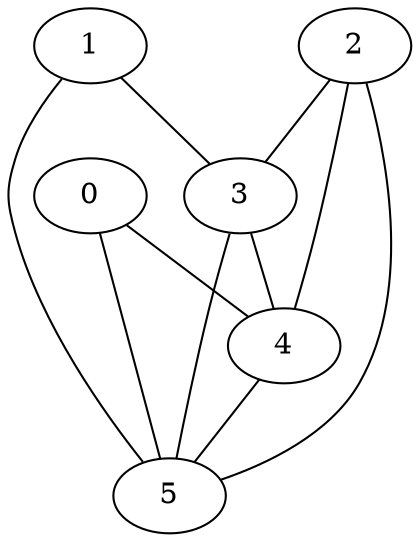 graph Graphette
{
	0 -- 4;
	0 -- 5;
	1 -- 3;
	1 -- 5;
	2 -- 3;
	2 -- 4;
	2 -- 5;
	3 -- 4;
	3 -- 5;
	4 -- 5;
}